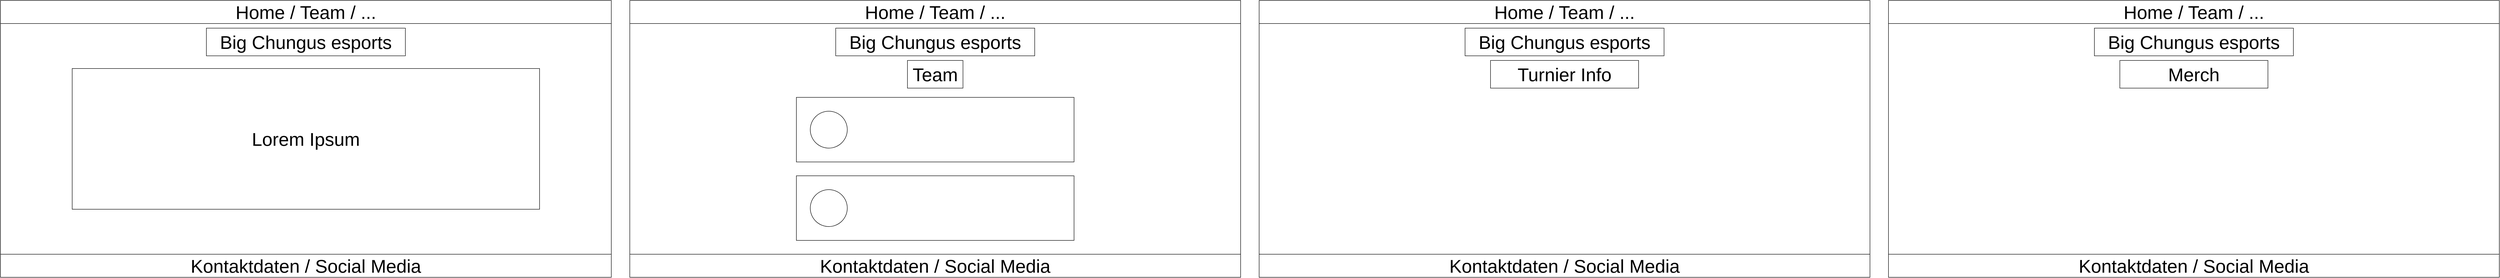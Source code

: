 <mxfile version="20.5.1" type="device"><diagram id="5kIqaFPffEgncm4WONK8" name="Page-1"><mxGraphModel dx="4740" dy="2633" grid="1" gridSize="10" guides="1" tooltips="1" connect="1" arrows="1" fold="1" page="1" pageScale="1" pageWidth="850" pageHeight="1100" math="0" shadow="0"><root><mxCell id="0"/><mxCell id="1" parent="0"/><mxCell id="0zlgFOv4y5ilFWjJwzY8-1" value="" style="rounded=0;whiteSpace=wrap;html=1;" vertex="1" parent="1"><mxGeometry x="40" y="40" width="1320" height="600" as="geometry"/></mxCell><mxCell id="0zlgFOv4y5ilFWjJwzY8-2" value="&lt;font style=&quot;font-size: 40px;&quot;&gt;Big Chungus esports&lt;br&gt;&lt;/font&gt;" style="rounded=0;whiteSpace=wrap;html=1;" vertex="1" parent="1"><mxGeometry x="485" y="100" width="430" height="60" as="geometry"/></mxCell><mxCell id="0zlgFOv4y5ilFWjJwzY8-3" value="" style="rounded=0;whiteSpace=wrap;html=1;" vertex="1" parent="1"><mxGeometry x="1400" y="40" width="1320" height="600" as="geometry"/></mxCell><mxCell id="0zlgFOv4y5ilFWjJwzY8-4" value="&lt;font style=&quot;font-size: 40px;&quot;&gt;Big Chungus esports&lt;br&gt;&lt;/font&gt;" style="rounded=0;whiteSpace=wrap;html=1;" vertex="1" parent="1"><mxGeometry x="1845" y="100" width="430" height="60" as="geometry"/></mxCell><mxCell id="0zlgFOv4y5ilFWjJwzY8-5" value="Team" style="rounded=0;whiteSpace=wrap;html=1;fontSize=40;" vertex="1" parent="1"><mxGeometry x="2000" y="170" width="120" height="60" as="geometry"/></mxCell><mxCell id="0zlgFOv4y5ilFWjJwzY8-6" value="" style="rounded=0;whiteSpace=wrap;html=1;fontSize=40;" vertex="1" parent="1"><mxGeometry x="1760" y="250" width="600" height="140" as="geometry"/></mxCell><mxCell id="0zlgFOv4y5ilFWjJwzY8-7" value="" style="ellipse;whiteSpace=wrap;html=1;aspect=fixed;fontSize=40;" vertex="1" parent="1"><mxGeometry x="1790" y="280" width="80" height="80" as="geometry"/></mxCell><mxCell id="0zlgFOv4y5ilFWjJwzY8-10" value="&lt;div align=&quot;center&quot;&gt;&lt;font style=&quot;font-size: 40px;&quot;&gt;Kontaktdaten / Social Media&lt;br&gt;&lt;/font&gt;&lt;/div&gt;" style="rounded=0;whiteSpace=wrap;html=1;fontSize=40;align=center;" vertex="1" parent="1"><mxGeometry x="40" y="590" width="1320" height="50" as="geometry"/></mxCell><mxCell id="0zlgFOv4y5ilFWjJwzY8-13" value="&lt;div align=&quot;center&quot;&gt;&lt;font style=&quot;font-size: 40px;&quot;&gt;Kontaktdaten / Social Media&lt;br&gt;&lt;/font&gt;&lt;/div&gt;" style="rounded=0;whiteSpace=wrap;html=1;fontSize=40;align=center;" vertex="1" parent="1"><mxGeometry x="1400" y="590" width="1320" height="50" as="geometry"/></mxCell><mxCell id="0zlgFOv4y5ilFWjJwzY8-14" value="Home / Team / ..." style="rounded=0;whiteSpace=wrap;html=1;fontSize=40;align=center;" vertex="1" parent="1"><mxGeometry x="40" y="40" width="1320" height="50" as="geometry"/></mxCell><mxCell id="0zlgFOv4y5ilFWjJwzY8-15" value="Home / Team / ..." style="rounded=0;whiteSpace=wrap;html=1;fontSize=40;align=center;" vertex="1" parent="1"><mxGeometry x="1400" y="40" width="1320" height="50" as="geometry"/></mxCell><mxCell id="0zlgFOv4y5ilFWjJwzY8-16" value="" style="rounded=0;whiteSpace=wrap;html=1;fontSize=40;" vertex="1" parent="1"><mxGeometry x="1760" y="420" width="600" height="140" as="geometry"/></mxCell><mxCell id="0zlgFOv4y5ilFWjJwzY8-17" value="" style="ellipse;whiteSpace=wrap;html=1;aspect=fixed;fontSize=40;" vertex="1" parent="1"><mxGeometry x="1790" y="450" width="80" height="80" as="geometry"/></mxCell><mxCell id="0zlgFOv4y5ilFWjJwzY8-18" value="" style="rounded=0;whiteSpace=wrap;html=1;" vertex="1" parent="1"><mxGeometry x="2760" y="40" width="1320" height="600" as="geometry"/></mxCell><mxCell id="0zlgFOv4y5ilFWjJwzY8-19" value="&lt;font style=&quot;font-size: 40px;&quot;&gt;Big Chungus esports&lt;br&gt;&lt;/font&gt;" style="rounded=0;whiteSpace=wrap;html=1;" vertex="1" parent="1"><mxGeometry x="3205" y="100" width="430" height="60" as="geometry"/></mxCell><mxCell id="0zlgFOv4y5ilFWjJwzY8-20" value="&lt;div align=&quot;center&quot;&gt;&lt;font style=&quot;font-size: 40px;&quot;&gt;Kontaktdaten / Social Media&lt;br&gt;&lt;/font&gt;&lt;/div&gt;" style="rounded=0;whiteSpace=wrap;html=1;fontSize=40;align=center;" vertex="1" parent="1"><mxGeometry x="2760" y="590" width="1320" height="50" as="geometry"/></mxCell><mxCell id="0zlgFOv4y5ilFWjJwzY8-21" value="Home / Team / ..." style="rounded=0;whiteSpace=wrap;html=1;fontSize=40;align=center;" vertex="1" parent="1"><mxGeometry x="2760" y="40" width="1320" height="50" as="geometry"/></mxCell><mxCell id="0zlgFOv4y5ilFWjJwzY8-23" value="Turnier Info" style="rounded=0;whiteSpace=wrap;html=1;fontSize=40;" vertex="1" parent="1"><mxGeometry x="3260" y="170" width="320" height="60" as="geometry"/></mxCell><mxCell id="0zlgFOv4y5ilFWjJwzY8-24" value="" style="rounded=0;whiteSpace=wrap;html=1;" vertex="1" parent="1"><mxGeometry x="4120" y="40" width="1320" height="600" as="geometry"/></mxCell><mxCell id="0zlgFOv4y5ilFWjJwzY8-25" value="&lt;font style=&quot;font-size: 40px;&quot;&gt;Big Chungus esports&lt;br&gt;&lt;/font&gt;" style="rounded=0;whiteSpace=wrap;html=1;" vertex="1" parent="1"><mxGeometry x="4565" y="100" width="430" height="60" as="geometry"/></mxCell><mxCell id="0zlgFOv4y5ilFWjJwzY8-26" value="&lt;div align=&quot;center&quot;&gt;&lt;font style=&quot;font-size: 40px;&quot;&gt;Kontaktdaten / Social Media&lt;br&gt;&lt;/font&gt;&lt;/div&gt;" style="rounded=0;whiteSpace=wrap;html=1;fontSize=40;align=center;" vertex="1" parent="1"><mxGeometry x="4120" y="590" width="1320" height="50" as="geometry"/></mxCell><mxCell id="0zlgFOv4y5ilFWjJwzY8-27" value="Home / Team / ..." style="rounded=0;whiteSpace=wrap;html=1;fontSize=40;align=center;" vertex="1" parent="1"><mxGeometry x="4120" y="40" width="1320" height="50" as="geometry"/></mxCell><mxCell id="0zlgFOv4y5ilFWjJwzY8-28" value="Merch" style="rounded=0;whiteSpace=wrap;html=1;fontSize=40;" vertex="1" parent="1"><mxGeometry x="4620" y="170" width="320" height="60" as="geometry"/></mxCell><mxCell id="0zlgFOv4y5ilFWjJwzY8-29" value="Lorem Ipsum" style="rounded=0;whiteSpace=wrap;html=1;fontSize=40;" vertex="1" parent="1"><mxGeometry x="195" y="187.5" width="1010" height="305" as="geometry"/></mxCell></root></mxGraphModel></diagram></mxfile>
